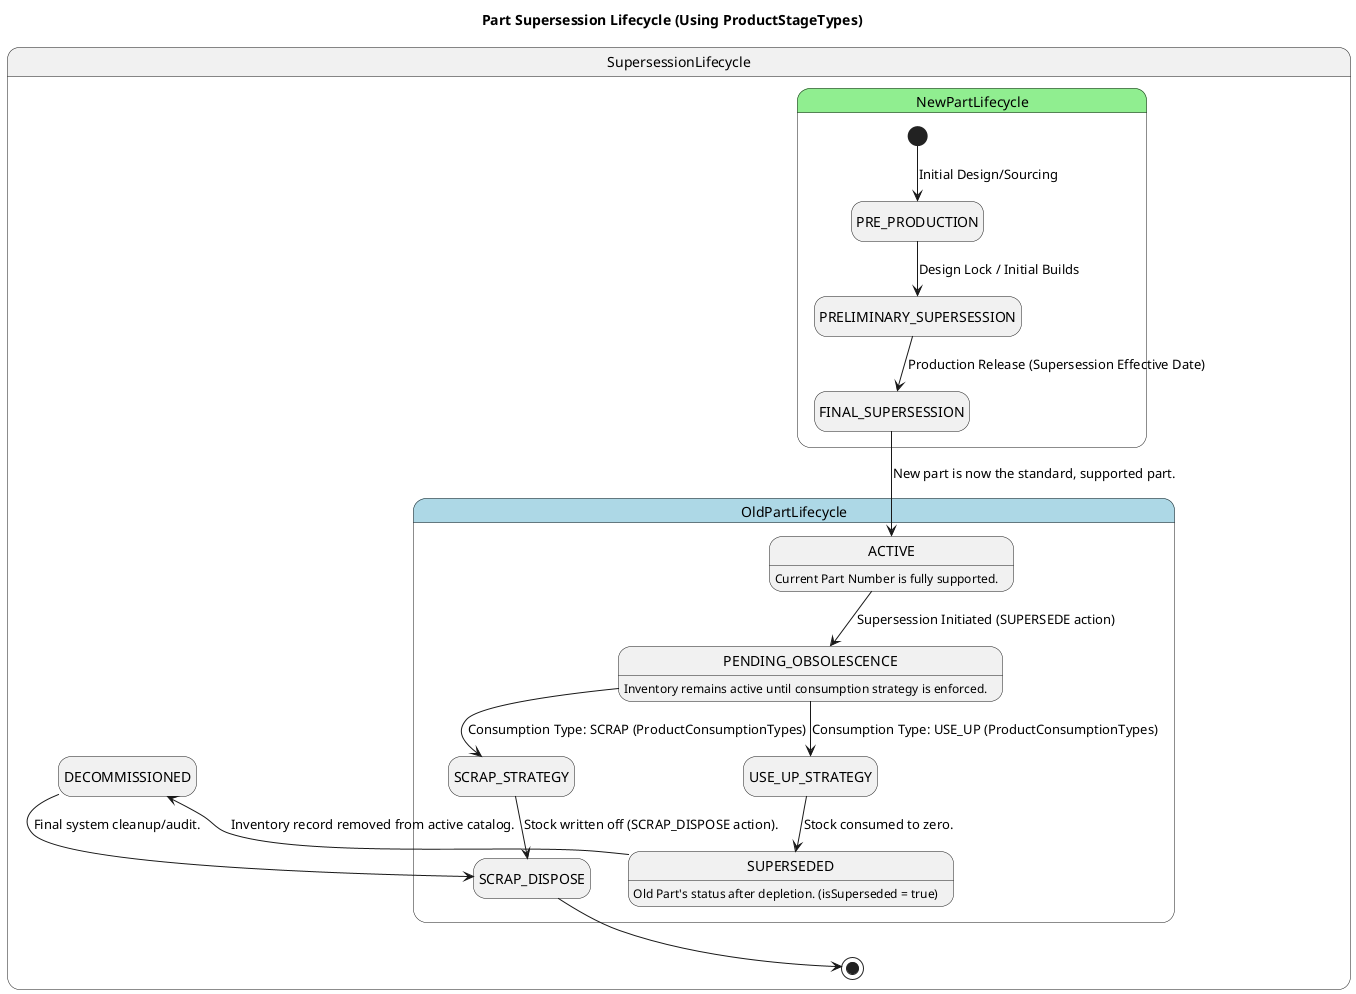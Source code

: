 @startuml
title Part Supersession Lifecycle (Using ProductStageTypes)

hide empty description

state SupersessionLifecycle {

  ' The OLD part's lifecycle (superseded part)
  state OldPartLifecycle #LightBlue {
    ACTIVE : Current Part Number is fully supported.

    ACTIVE --> PENDING_OBSOLESCENCE : Supersession Initiated (SUPERSEDE action)
    PENDING_OBSOLESCENCE : Inventory remains active until consumption strategy is enforced.

    PENDING_OBSOLESCENCE --> USE_UP_STRATEGY : Consumption Type: USE_UP (ProductConsumptionTypes)
    PENDING_OBSOLESCENCE --> SCRAP_STRATEGY : Consumption Type: SCRAP (ProductConsumptionTypes)

    USE_UP_STRATEGY --> SUPERSEDED : Stock consumed to zero.
    SCRAP_STRATEGY --> SCRAP_DISPOSE : Stock written off (SCRAP_DISPOSE action).
  }

  ' The NEW part's lifecycle (superseding part)
  state NewPartLifecycle #LightGreen {
    [*] --> PRE_PRODUCTION : Initial Design/Sourcing
    PRE_PRODUCTION --> PRELIMINARY_SUPERSESSION : Design Lock / Initial Builds
    PRELIMINARY_SUPERSESSION --> FINAL_SUPERSESSION : Production Release (Supersession Effective Date)
    FINAL_SUPERSESSION --> ACTIVE : New part is now the standard, supported part.
  }

  ' Final Transition and Cleanup States
  SUPERSEDED : Old Part's status after depletion. (isSuperseded = true)
  SUPERSEDED --> DECOMMISSIONED : Inventory record removed from active catalog.

  DECOMMISSIONED --> SCRAP_DISPOSE : Final system cleanup/audit.

  ' Links to end states
  SCRAP_DISPOSE --> [*]
  ACTIVE -[hidden]-> [*] : Normal Lifecycle Continues

}
@enduml